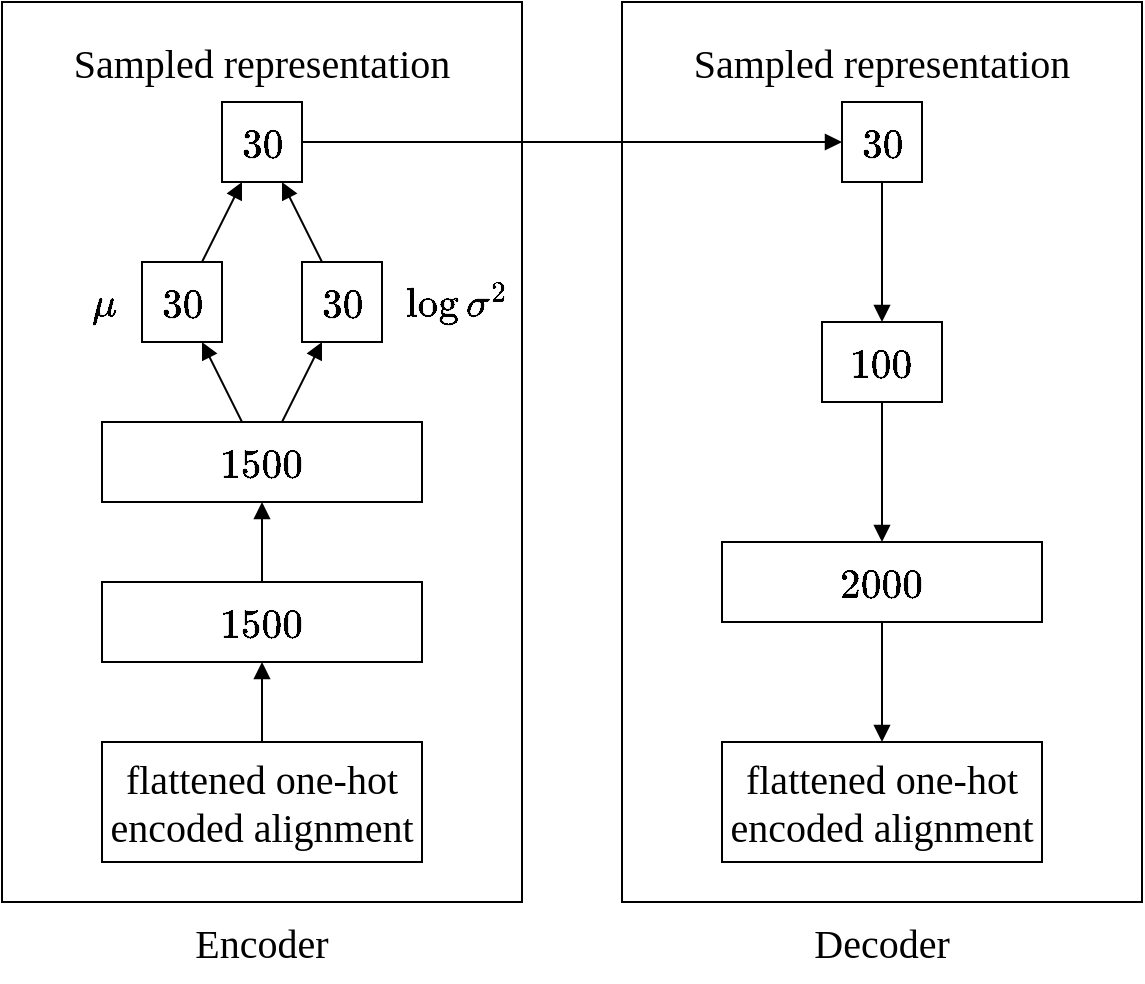 <mxfile version="12.9.9" type="device"><diagram id="R3NCstG1gEuSxyWC4lqp" name="Page-1"><mxGraphModel dx="1422" dy="822" grid="1" gridSize="10" guides="1" tooltips="1" connect="1" arrows="1" fold="1" page="1" pageScale="1" pageWidth="850" pageHeight="1100" math="1" shadow="0" extFonts="Linux Libertine^https://www.dafont.com/linux-libertine.font"><root><mxCell id="0"/><mxCell id="1" parent="0"/><mxCell id="cnqKu6jc13LhW_IeOXa5-20" value="" style="rounded=0;whiteSpace=wrap;html=1;fontFamily=Linux Libertine;fontSize=20;align=right;fillColor=none;" vertex="1" parent="1"><mxGeometry x="70" y="230" width="260" height="450" as="geometry"/></mxCell><mxCell id="cnqKu6jc13LhW_IeOXa5-4" value="" style="edgeStyle=orthogonalEdgeStyle;rounded=0;orthogonalLoop=1;jettySize=auto;html=1;fontFamily=Linux Libertine;fontSize=20;endArrow=block;endFill=1;" edge="1" parent="1" source="cnqKu6jc13LhW_IeOXa5-1" target="cnqKu6jc13LhW_IeOXa5-3"><mxGeometry relative="1" as="geometry"/></mxCell><mxCell id="cnqKu6jc13LhW_IeOXa5-1" value="flattened one-hot&lt;br style=&quot;font-size: 20px;&quot;&gt;encoded alignment" style="rounded=0;whiteSpace=wrap;html=1;fontSize=20;fontFamily=Linux Libertine;" vertex="1" parent="1"><mxGeometry x="120" y="600" width="160" height="60" as="geometry"/></mxCell><mxCell id="cnqKu6jc13LhW_IeOXa5-6" value="" style="edgeStyle=orthogonalEdgeStyle;rounded=0;orthogonalLoop=1;jettySize=auto;html=1;endArrow=block;endFill=1;fontFamily=Linux Libertine;fontSize=20;" edge="1" parent="1" source="cnqKu6jc13LhW_IeOXa5-3" target="cnqKu6jc13LhW_IeOXa5-5"><mxGeometry relative="1" as="geometry"/></mxCell><mxCell id="cnqKu6jc13LhW_IeOXa5-3" value="\(1500\)" style="rounded=0;whiteSpace=wrap;html=1;fontSize=20;fontFamily=Linux Libertine;" vertex="1" parent="1"><mxGeometry x="120" y="520" width="160" height="40" as="geometry"/></mxCell><mxCell id="cnqKu6jc13LhW_IeOXa5-8" value="" style="rounded=0;orthogonalLoop=1;jettySize=auto;html=1;endArrow=block;endFill=1;fontFamily=Linux Libertine;fontSize=20;" edge="1" parent="1" source="cnqKu6jc13LhW_IeOXa5-5" target="cnqKu6jc13LhW_IeOXa5-7"><mxGeometry relative="1" as="geometry"/></mxCell><mxCell id="cnqKu6jc13LhW_IeOXa5-5" value="\(1500\)" style="rounded=0;whiteSpace=wrap;html=1;fontSize=20;fontFamily=Linux Libertine;" vertex="1" parent="1"><mxGeometry x="120" y="440" width="160" height="40" as="geometry"/></mxCell><mxCell id="cnqKu6jc13LhW_IeOXa5-7" value="\(30\)" style="rounded=0;whiteSpace=wrap;html=1;fontSize=20;fontFamily=Linux Libertine;" vertex="1" parent="1"><mxGeometry x="140" y="360" width="40" height="40" as="geometry"/></mxCell><mxCell id="cnqKu6jc13LhW_IeOXa5-9" value="\(30\)" style="rounded=0;whiteSpace=wrap;html=1;fontSize=20;fontFamily=Linux Libertine;" vertex="1" parent="1"><mxGeometry x="220" y="360" width="40" height="40" as="geometry"/></mxCell><mxCell id="cnqKu6jc13LhW_IeOXa5-10" value="" style="rounded=0;orthogonalLoop=1;jettySize=auto;html=1;endArrow=block;endFill=1;fontFamily=Linux Libertine;fontSize=20;" edge="1" parent="1" source="cnqKu6jc13LhW_IeOXa5-5" target="cnqKu6jc13LhW_IeOXa5-9"><mxGeometry relative="1" as="geometry"><mxPoint x="176.667" y="410" as="sourcePoint"/><mxPoint x="143.333" y="370" as="targetPoint"/></mxGeometry></mxCell><mxCell id="cnqKu6jc13LhW_IeOXa5-12" value="\(\mu\)" style="text;html=1;strokeColor=none;fillColor=none;align=right;verticalAlign=middle;whiteSpace=wrap;rounded=0;fontFamily=Linux Libertine;fontSize=20;" vertex="1" parent="1"><mxGeometry x="110" y="360" width="20" height="40" as="geometry"/></mxCell><mxCell id="cnqKu6jc13LhW_IeOXa5-13" value="\(\log \sigma^2\)" style="text;html=1;strokeColor=none;fillColor=none;align=left;verticalAlign=middle;whiteSpace=wrap;rounded=0;fontFamily=Linux Libertine;fontSize=20;" vertex="1" parent="1"><mxGeometry x="270" y="360" width="50" height="40" as="geometry"/></mxCell><mxCell id="cnqKu6jc13LhW_IeOXa5-16" value="\(30\)" style="rounded=0;whiteSpace=wrap;html=1;fontSize=20;fontFamily=Linux Libertine;" vertex="1" parent="1"><mxGeometry x="180" y="280" width="40" height="40" as="geometry"/></mxCell><mxCell id="cnqKu6jc13LhW_IeOXa5-17" value="" style="rounded=0;orthogonalLoop=1;jettySize=auto;html=1;endArrow=block;endFill=1;fontFamily=Linux Libertine;fontSize=20;" edge="1" parent="1" source="cnqKu6jc13LhW_IeOXa5-7" target="cnqKu6jc13LhW_IeOXa5-16"><mxGeometry relative="1" as="geometry"><mxPoint x="210" y="410" as="sourcePoint"/><mxPoint x="110" y="370" as="targetPoint"/></mxGeometry></mxCell><mxCell id="cnqKu6jc13LhW_IeOXa5-18" value="" style="rounded=0;orthogonalLoop=1;jettySize=auto;html=1;endArrow=block;endFill=1;fontFamily=Linux Libertine;fontSize=20;" edge="1" parent="1" source="cnqKu6jc13LhW_IeOXa5-9" target="cnqKu6jc13LhW_IeOXa5-16"><mxGeometry relative="1" as="geometry"><mxPoint x="190" y="330" as="sourcePoint"/><mxPoint x="210" y="210" as="targetPoint"/></mxGeometry></mxCell><mxCell id="cnqKu6jc13LhW_IeOXa5-19" value="Sampled representation" style="text;html=1;strokeColor=none;fillColor=none;align=center;verticalAlign=middle;whiteSpace=wrap;rounded=0;fontFamily=Linux Libertine;fontSize=20;" vertex="1" parent="1"><mxGeometry x="80" y="240" width="240" height="40" as="geometry"/></mxCell><mxCell id="cnqKu6jc13LhW_IeOXa5-21" value="Encoder" style="text;html=1;strokeColor=none;fillColor=none;align=center;verticalAlign=middle;whiteSpace=wrap;rounded=0;fontFamily=Linux Libertine;fontSize=20;" vertex="1" parent="1"><mxGeometry x="70" y="680" width="260" height="40" as="geometry"/></mxCell><mxCell id="cnqKu6jc13LhW_IeOXa5-22" value="" style="rounded=0;whiteSpace=wrap;html=1;fontFamily=Linux Libertine;fontSize=20;align=right;fillColor=none;" vertex="1" parent="1"><mxGeometry x="380" y="230" width="260" height="450" as="geometry"/></mxCell><mxCell id="cnqKu6jc13LhW_IeOXa5-24" value="flattened one-hot&lt;br style=&quot;font-size: 20px;&quot;&gt;encoded alignment" style="rounded=0;whiteSpace=wrap;html=1;fontSize=20;fontFamily=Linux Libertine;" vertex="1" parent="1"><mxGeometry x="430" y="600" width="160" height="60" as="geometry"/></mxCell><mxCell id="cnqKu6jc13LhW_IeOXa5-43" value="" style="edgeStyle=none;rounded=0;orthogonalLoop=1;jettySize=auto;html=1;endArrow=block;endFill=1;fontFamily=Linux Libertine;fontSize=20;" edge="1" parent="1" source="cnqKu6jc13LhW_IeOXa5-28" target="cnqKu6jc13LhW_IeOXa5-24"><mxGeometry relative="1" as="geometry"><mxPoint x="510" y="555" as="targetPoint"/></mxGeometry></mxCell><mxCell id="cnqKu6jc13LhW_IeOXa5-28" value="\(2000\)" style="rounded=0;whiteSpace=wrap;html=1;fontSize=20;fontFamily=Linux Libertine;" vertex="1" parent="1"><mxGeometry x="430" y="500" width="160" height="40" as="geometry"/></mxCell><mxCell id="cnqKu6jc13LhW_IeOXa5-40" value="" style="edgeStyle=none;rounded=0;orthogonalLoop=1;jettySize=auto;html=1;endArrow=block;endFill=1;fontFamily=Linux Libertine;fontSize=20;" edge="1" parent="1" source="cnqKu6jc13LhW_IeOXa5-34" target="cnqKu6jc13LhW_IeOXa5-39"><mxGeometry relative="1" as="geometry"/></mxCell><mxCell id="cnqKu6jc13LhW_IeOXa5-34" value="\(30\)" style="rounded=0;whiteSpace=wrap;html=1;fontSize=20;fontFamily=Linux Libertine;" vertex="1" parent="1"><mxGeometry x="490" y="280" width="40" height="40" as="geometry"/></mxCell><mxCell id="cnqKu6jc13LhW_IeOXa5-41" value="" style="edgeStyle=none;rounded=0;orthogonalLoop=1;jettySize=auto;html=1;endArrow=block;endFill=1;fontFamily=Linux Libertine;fontSize=20;" edge="1" parent="1" source="cnqKu6jc13LhW_IeOXa5-39" target="cnqKu6jc13LhW_IeOXa5-28"><mxGeometry relative="1" as="geometry"/></mxCell><mxCell id="cnqKu6jc13LhW_IeOXa5-39" value="\(100\)" style="rounded=0;whiteSpace=wrap;html=1;fontSize=20;fontFamily=Linux Libertine;" vertex="1" parent="1"><mxGeometry x="480" y="390" width="60" height="40" as="geometry"/></mxCell><mxCell id="cnqKu6jc13LhW_IeOXa5-37" value="Sampled representation" style="text;html=1;strokeColor=none;fillColor=none;align=center;verticalAlign=middle;whiteSpace=wrap;rounded=0;fontFamily=Linux Libertine;fontSize=20;" vertex="1" parent="1"><mxGeometry x="390" y="240" width="240" height="40" as="geometry"/></mxCell><mxCell id="cnqKu6jc13LhW_IeOXa5-38" value="Decoder" style="text;html=1;strokeColor=none;fillColor=none;align=center;verticalAlign=middle;whiteSpace=wrap;rounded=0;fontFamily=Linux Libertine;fontSize=20;" vertex="1" parent="1"><mxGeometry x="380" y="680" width="260" height="40" as="geometry"/></mxCell><mxCell id="cnqKu6jc13LhW_IeOXa5-45" value="" style="rounded=0;orthogonalLoop=1;jettySize=auto;html=1;endArrow=block;endFill=1;fontFamily=Linux Libertine;fontSize=20;" edge="1" parent="1" source="cnqKu6jc13LhW_IeOXa5-16" target="cnqKu6jc13LhW_IeOXa5-34"><mxGeometry relative="1" as="geometry"><mxPoint x="240" y="370" as="sourcePoint"/><mxPoint x="220" y="330" as="targetPoint"/></mxGeometry></mxCell></root></mxGraphModel></diagram></mxfile>